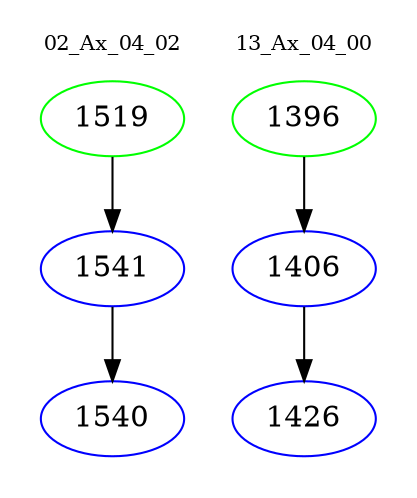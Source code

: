 digraph{
subgraph cluster_0 {
color = white
label = "02_Ax_04_02";
fontsize=10;
T0_1519 [label="1519", color="green"]
T0_1519 -> T0_1541 [color="black"]
T0_1541 [label="1541", color="blue"]
T0_1541 -> T0_1540 [color="black"]
T0_1540 [label="1540", color="blue"]
}
subgraph cluster_1 {
color = white
label = "13_Ax_04_00";
fontsize=10;
T1_1396 [label="1396", color="green"]
T1_1396 -> T1_1406 [color="black"]
T1_1406 [label="1406", color="blue"]
T1_1406 -> T1_1426 [color="black"]
T1_1426 [label="1426", color="blue"]
}
}
